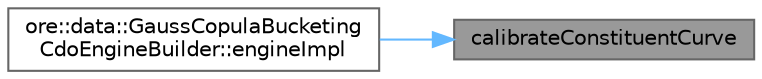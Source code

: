 digraph "calibrateConstituentCurve"
{
 // INTERACTIVE_SVG=YES
 // LATEX_PDF_SIZE
  bgcolor="transparent";
  edge [fontname=Helvetica,fontsize=10,labelfontname=Helvetica,labelfontsize=10];
  node [fontname=Helvetica,fontsize=10,shape=box,height=0.2,width=0.4];
  rankdir="RL";
  Node1 [label="calibrateConstituentCurve",height=0.2,width=0.4,color="gray40", fillcolor="grey60", style="filled", fontcolor="black",tooltip=" "];
  Node1 -> Node2 [dir="back",color="steelblue1",style="solid"];
  Node2 [label="ore::data::GaussCopulaBucketing\lCdoEngineBuilder::engineImpl",height=0.2,width=0.4,color="grey40", fillcolor="white", style="filled",URL="$classore_1_1data_1_1_gauss_copula_bucketing_cdo_engine_builder.html#abd6a629d758a4148ec21cb87214efc9e",tooltip=" "];
}
